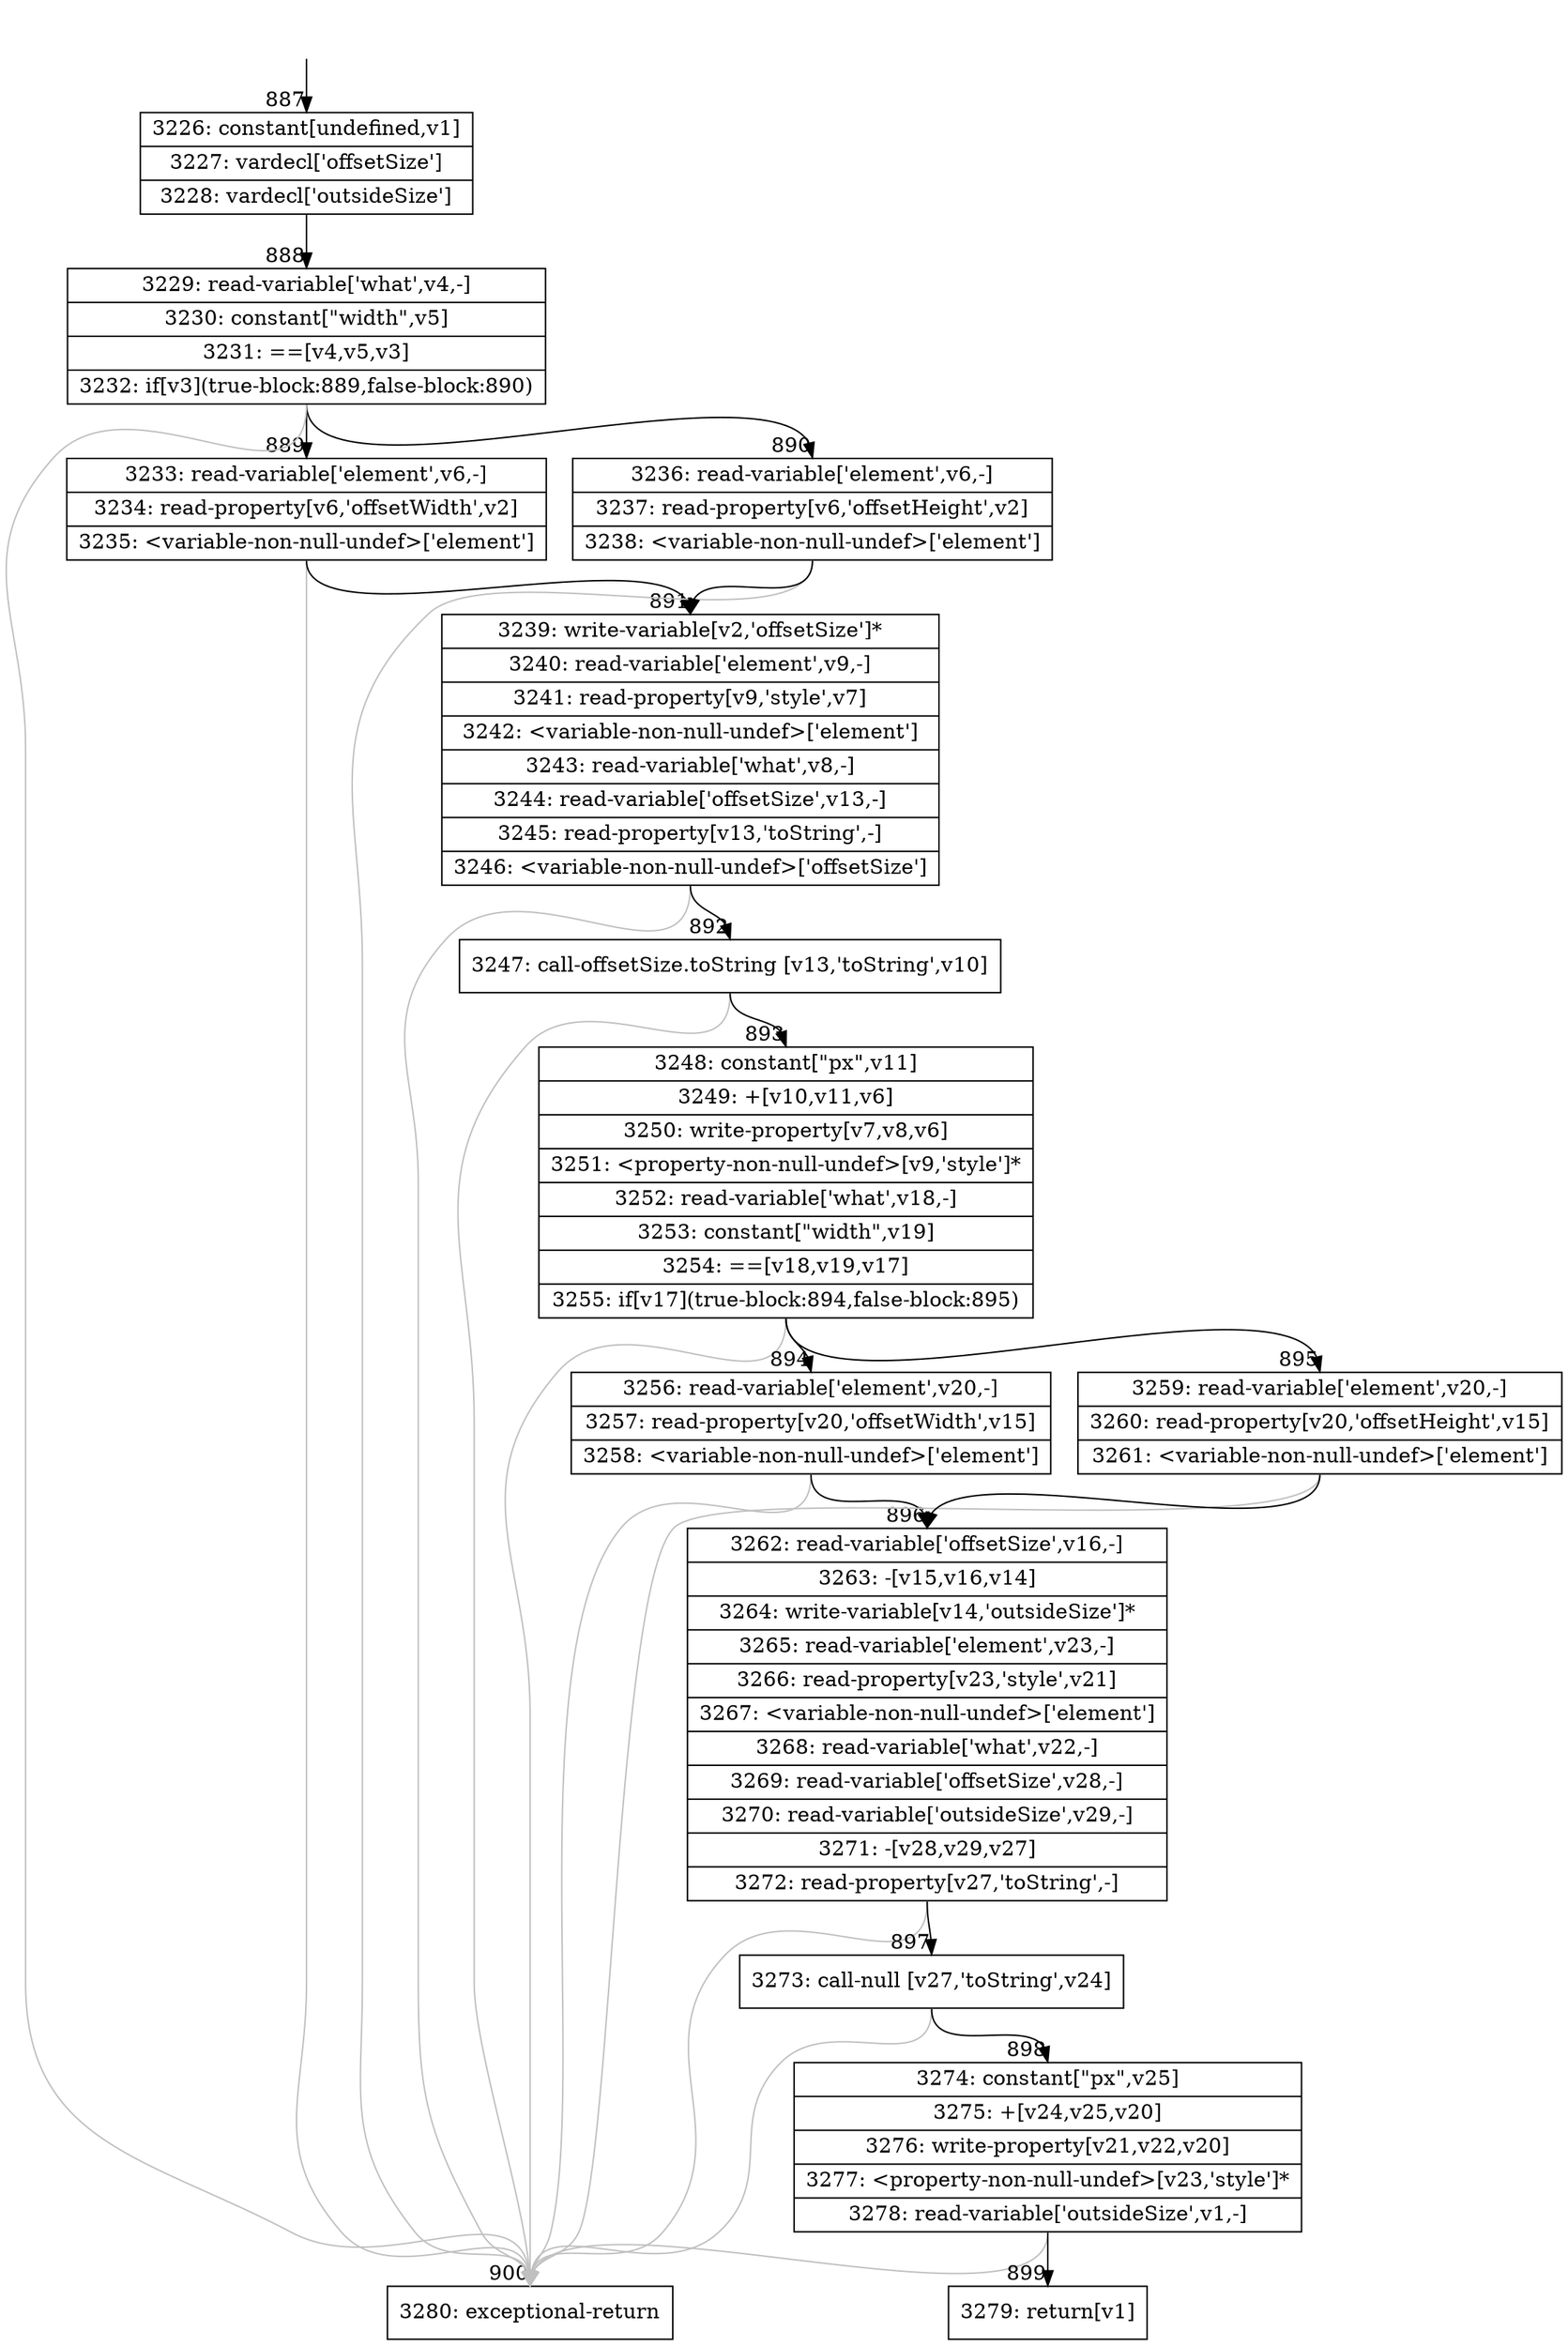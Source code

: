 digraph {
rankdir="TD"
BB_entry47[shape=none,label=""];
BB_entry47 -> BB887 [tailport=s, headport=n, headlabel="    887"]
BB887 [shape=record label="{3226: constant[undefined,v1]|3227: vardecl['offsetSize']|3228: vardecl['outsideSize']}" ] 
BB887 -> BB888 [tailport=s, headport=n, headlabel="      888"]
BB888 [shape=record label="{3229: read-variable['what',v4,-]|3230: constant[\"width\",v5]|3231: ==[v4,v5,v3]|3232: if[v3](true-block:889,false-block:890)}" ] 
BB888 -> BB889 [tailport=s, headport=n, headlabel="      889"]
BB888 -> BB890 [tailport=s, headport=n, headlabel="      890"]
BB888 -> BB900 [tailport=s, headport=n, color=gray, headlabel="      900"]
BB889 [shape=record label="{3233: read-variable['element',v6,-]|3234: read-property[v6,'offsetWidth',v2]|3235: \<variable-non-null-undef\>['element']}" ] 
BB889 -> BB891 [tailport=s, headport=n, headlabel="      891"]
BB889 -> BB900 [tailport=s, headport=n, color=gray]
BB890 [shape=record label="{3236: read-variable['element',v6,-]|3237: read-property[v6,'offsetHeight',v2]|3238: \<variable-non-null-undef\>['element']}" ] 
BB890 -> BB891 [tailport=s, headport=n]
BB890 -> BB900 [tailport=s, headport=n, color=gray]
BB891 [shape=record label="{3239: write-variable[v2,'offsetSize']*|3240: read-variable['element',v9,-]|3241: read-property[v9,'style',v7]|3242: \<variable-non-null-undef\>['element']|3243: read-variable['what',v8,-]|3244: read-variable['offsetSize',v13,-]|3245: read-property[v13,'toString',-]|3246: \<variable-non-null-undef\>['offsetSize']}" ] 
BB891 -> BB892 [tailport=s, headport=n, headlabel="      892"]
BB891 -> BB900 [tailport=s, headport=n, color=gray]
BB892 [shape=record label="{3247: call-offsetSize.toString [v13,'toString',v10]}" ] 
BB892 -> BB893 [tailport=s, headport=n, headlabel="      893"]
BB892 -> BB900 [tailport=s, headport=n, color=gray]
BB893 [shape=record label="{3248: constant[\"px\",v11]|3249: +[v10,v11,v6]|3250: write-property[v7,v8,v6]|3251: \<property-non-null-undef\>[v9,'style']*|3252: read-variable['what',v18,-]|3253: constant[\"width\",v19]|3254: ==[v18,v19,v17]|3255: if[v17](true-block:894,false-block:895)}" ] 
BB893 -> BB894 [tailport=s, headport=n, headlabel="      894"]
BB893 -> BB895 [tailport=s, headport=n, headlabel="      895"]
BB893 -> BB900 [tailport=s, headport=n, color=gray]
BB894 [shape=record label="{3256: read-variable['element',v20,-]|3257: read-property[v20,'offsetWidth',v15]|3258: \<variable-non-null-undef\>['element']}" ] 
BB894 -> BB896 [tailport=s, headport=n, headlabel="      896"]
BB894 -> BB900 [tailport=s, headport=n, color=gray]
BB895 [shape=record label="{3259: read-variable['element',v20,-]|3260: read-property[v20,'offsetHeight',v15]|3261: \<variable-non-null-undef\>['element']}" ] 
BB895 -> BB896 [tailport=s, headport=n]
BB895 -> BB900 [tailport=s, headport=n, color=gray]
BB896 [shape=record label="{3262: read-variable['offsetSize',v16,-]|3263: -[v15,v16,v14]|3264: write-variable[v14,'outsideSize']*|3265: read-variable['element',v23,-]|3266: read-property[v23,'style',v21]|3267: \<variable-non-null-undef\>['element']|3268: read-variable['what',v22,-]|3269: read-variable['offsetSize',v28,-]|3270: read-variable['outsideSize',v29,-]|3271: -[v28,v29,v27]|3272: read-property[v27,'toString',-]}" ] 
BB896 -> BB897 [tailport=s, headport=n, headlabel="      897"]
BB896 -> BB900 [tailport=s, headport=n, color=gray]
BB897 [shape=record label="{3273: call-null [v27,'toString',v24]}" ] 
BB897 -> BB898 [tailport=s, headport=n, headlabel="      898"]
BB897 -> BB900 [tailport=s, headport=n, color=gray]
BB898 [shape=record label="{3274: constant[\"px\",v25]|3275: +[v24,v25,v20]|3276: write-property[v21,v22,v20]|3277: \<property-non-null-undef\>[v23,'style']*|3278: read-variable['outsideSize',v1,-]}" ] 
BB898 -> BB899 [tailport=s, headport=n, headlabel="      899"]
BB898 -> BB900 [tailport=s, headport=n, color=gray]
BB899 [shape=record label="{3279: return[v1]}" ] 
BB900 [shape=record label="{3280: exceptional-return}" ] 
//#$~ 663
}

